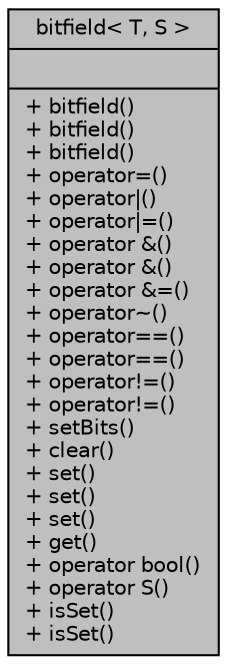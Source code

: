 digraph "bitfield&lt; T, S &gt;"
{
 // INTERACTIVE_SVG=YES
  bgcolor="transparent";
  edge [fontname="Helvetica",fontsize="10",labelfontname="Helvetica",labelfontsize="10"];
  node [fontname="Helvetica",fontsize="10",shape=record];
  Node1 [label="{bitfield\< T, S \>\n||+ bitfield()\l+ bitfield()\l+ bitfield()\l+ operator=()\l+ operator\|()\l+ operator\|=()\l+ operator &()\l+ operator &()\l+ operator &=()\l+ operator~()\l+ operator==()\l+ operator==()\l+ operator!=()\l+ operator!=()\l+ setBits()\l+ clear()\l+ set()\l+ set()\l+ set()\l+ get()\l+ operator bool()\l+ operator S()\l+ isSet()\l+ isSet()\l}",height=0.2,width=0.4,color="black", fillcolor="grey75", style="filled", fontcolor="black"];
}
